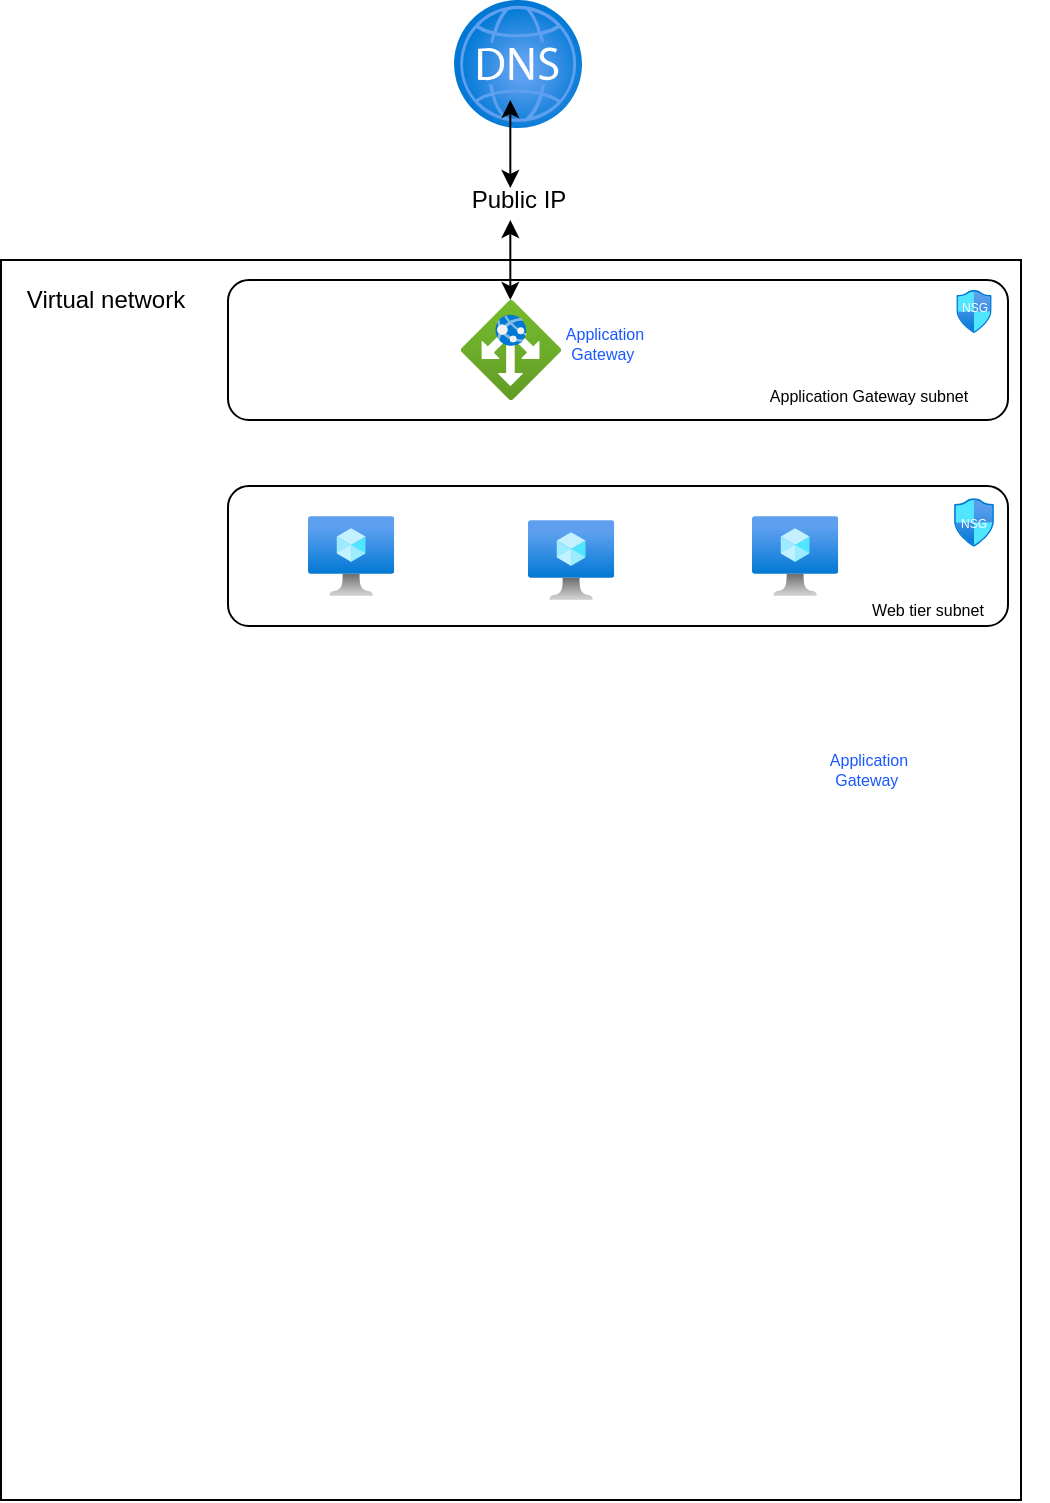 <mxfile version="22.1.4" type="github">
  <diagram name="Page-1" id="0tuvZ3qi_EI6zNcrVfV1">
    <mxGraphModel dx="597" dy="328" grid="1" gridSize="10" guides="1" tooltips="1" connect="1" arrows="1" fold="1" page="1" pageScale="1" pageWidth="850" pageHeight="1100" math="0" shadow="0">
      <root>
        <mxCell id="0" />
        <mxCell id="1" parent="0" />
        <mxCell id="DGcHAvY0q1lEoWBr3_zi-3" value="" style="image;aspect=fixed;html=1;points=[];align=center;fontSize=12;image=img/lib/azure2/networking/DNS_Zones.svg;labelBackgroundColor=none;" vertex="1" parent="1">
          <mxGeometry x="233" y="20" width="64" height="64" as="geometry" />
        </mxCell>
        <mxCell id="DGcHAvY0q1lEoWBr3_zi-5" value="" style="rounded=0;whiteSpace=wrap;html=1;movable=0;resizable=0;rotatable=0;deletable=0;editable=0;locked=1;connectable=0;labelBackgroundColor=none;" vertex="1" parent="1">
          <mxGeometry x="6.5" y="150" width="510" height="620" as="geometry" />
        </mxCell>
        <mxCell id="DGcHAvY0q1lEoWBr3_zi-9" value="" style="endArrow=classic;startArrow=classic;html=1;rounded=0;labelBackgroundColor=none;fontColor=default;" edge="1" parent="1">
          <mxGeometry width="50" height="50" relative="1" as="geometry">
            <mxPoint x="261.16" y="114" as="sourcePoint" />
            <mxPoint x="261.16" y="70" as="targetPoint" />
            <Array as="points">
              <mxPoint x="261.16" y="90" />
            </Array>
          </mxGeometry>
        </mxCell>
        <mxCell id="DGcHAvY0q1lEoWBr3_zi-11" value="Public IP" style="text;align=center;html=1;verticalAlign=middle;rounded=0;labelBackgroundColor=none;" vertex="1" parent="1">
          <mxGeometry x="237.5" y="110" width="55" height="20" as="geometry" />
        </mxCell>
        <mxCell id="DGcHAvY0q1lEoWBr3_zi-13" value="Virtual network" style="text;align=center;html=1;verticalAlign=middle;whiteSpace=wrap;rounded=0;labelBackgroundColor=none;" vertex="1" parent="1">
          <mxGeometry x="6.5" y="160" width="103.5" height="20" as="geometry" />
        </mxCell>
        <mxCell id="DGcHAvY0q1lEoWBr3_zi-20" value="" style="rounded=1;whiteSpace=wrap;html=1;" vertex="1" parent="1">
          <mxGeometry x="120" y="160" width="390" height="70" as="geometry" />
        </mxCell>
        <mxCell id="DGcHAvY0q1lEoWBr3_zi-10" value="" style="endArrow=classic;startArrow=classic;html=1;rounded=0;labelBackgroundColor=none;fontColor=default;" edge="1" parent="1">
          <mxGeometry width="50" height="50" relative="1" as="geometry">
            <mxPoint x="261.16" y="170" as="sourcePoint" />
            <mxPoint x="261.16" y="130" as="targetPoint" />
          </mxGeometry>
        </mxCell>
        <mxCell id="DGcHAvY0q1lEoWBr3_zi-21" value="Application Gateway subnet" style="text;align=center;html=1;verticalAlign=middle;rounded=0;fontColor=#000000;fontSize=8;labelBorderColor=#FFFFFF;" vertex="1" parent="1">
          <mxGeometry x="380" y="213" width="120" height="10" as="geometry" />
        </mxCell>
        <mxCell id="DGcHAvY0q1lEoWBr3_zi-22" value="Application Gateway&amp;nbsp;" style="text;align=center;html=1;verticalAlign=middle;whiteSpace=wrap;rounded=0;fontColor=#1957FF;fontSize=8;" vertex="1" parent="1">
          <mxGeometry x="270" y="186.5" width="77" height="10" as="geometry" />
        </mxCell>
        <mxCell id="DGcHAvY0q1lEoWBr3_zi-24" value="" style="image;aspect=fixed;html=1;points=[];align=center;fontSize=12;image=img/lib/azure2/networking/Application_Gateways.svg;" vertex="1" parent="1">
          <mxGeometry x="236.5" y="170" width="50" height="50" as="geometry" />
        </mxCell>
        <mxCell id="DGcHAvY0q1lEoWBr3_zi-25" value="" style="image;aspect=fixed;html=1;points=[];align=center;fontSize=12;image=img/lib/azure2/networking/Network_Security_Groups.svg;" vertex="1" parent="1">
          <mxGeometry x="484.15" y="165" width="17.7" height="21.5" as="geometry" />
        </mxCell>
        <mxCell id="DGcHAvY0q1lEoWBr3_zi-26" value="NSG" style="text;strokeColor=none;align=center;fillColor=none;html=1;verticalAlign=middle;whiteSpace=wrap;rounded=0;fontSize=6;fontColor=#FFFFFF;rotation=0;" vertex="1" parent="1">
          <mxGeometry x="465.5" y="160" width="55" height="28.29" as="geometry" />
        </mxCell>
        <mxCell id="DGcHAvY0q1lEoWBr3_zi-27" value="" style="rounded=1;whiteSpace=wrap;html=1;" vertex="1" parent="1">
          <mxGeometry x="120" y="263" width="390" height="70" as="geometry" />
        </mxCell>
        <mxCell id="DGcHAvY0q1lEoWBr3_zi-28" value="Web tier subnet" style="text;align=center;html=1;verticalAlign=middle;whiteSpace=wrap;rounded=0;fontColor=#000000;fontSize=8;" vertex="1" parent="1">
          <mxGeometry x="410" y="320" width="120" height="10" as="geometry" />
        </mxCell>
        <mxCell id="DGcHAvY0q1lEoWBr3_zi-29" value="Application Gateway&amp;nbsp;" style="text;align=center;html=1;verticalAlign=middle;whiteSpace=wrap;rounded=0;fontColor=#1957FF;fontSize=8;" vertex="1" parent="1">
          <mxGeometry x="401.5" y="400" width="77" height="10" as="geometry" />
        </mxCell>
        <mxCell id="DGcHAvY0q1lEoWBr3_zi-33" value="NSG" style="text;strokeColor=none;align=center;fillColor=none;html=1;verticalAlign=middle;whiteSpace=wrap;rounded=0;fontSize=8;fontColor=#FFFFFF;" vertex="1" parent="1">
          <mxGeometry x="456.5" y="273" width="53.5" height="27" as="geometry" />
        </mxCell>
        <mxCell id="DGcHAvY0q1lEoWBr3_zi-35" value="" style="image;aspect=fixed;html=1;points=[];align=center;fontSize=12;image=img/lib/azure2/networking/Network_Security_Groups.svg;" vertex="1" parent="1">
          <mxGeometry x="483" y="269.1" width="20" height="24.29" as="geometry" />
        </mxCell>
        <mxCell id="DGcHAvY0q1lEoWBr3_zi-37" value="NSG" style="text;strokeColor=none;align=center;fillColor=none;html=1;verticalAlign=middle;whiteSpace=wrap;rounded=0;fontSize=6;fontColor=#FFFFFF;" vertex="1" parent="1">
          <mxGeometry x="471.25" y="269.61" width="43.5" height="23.78" as="geometry" />
        </mxCell>
        <mxCell id="DGcHAvY0q1lEoWBr3_zi-38" style="edgeStyle=orthogonalEdgeStyle;rounded=0;orthogonalLoop=1;jettySize=auto;html=1;exitX=0.5;exitY=1;exitDx=0;exitDy=0;" edge="1" parent="1" source="DGcHAvY0q1lEoWBr3_zi-29" target="DGcHAvY0q1lEoWBr3_zi-29">
          <mxGeometry relative="1" as="geometry" />
        </mxCell>
        <object label="" id="DGcHAvY0q1lEoWBr3_zi-39">
          <mxCell style="image;aspect=fixed;html=1;points=[];align=center;fontSize=12;image=img/lib/azure2/compute/Virtual_Machine.svg;" vertex="1" parent="1">
            <mxGeometry x="160" y="278" width="43.13" height="40" as="geometry" />
          </mxCell>
        </object>
        <object label="" id="DGcHAvY0q1lEoWBr3_zi-40">
          <mxCell style="image;aspect=fixed;html=1;points=[];align=center;fontSize=12;image=img/lib/azure2/compute/Virtual_Machine.svg;" vertex="1" parent="1">
            <mxGeometry x="270" y="280" width="43.13" height="40" as="geometry" />
          </mxCell>
        </object>
        <object label="" id="DGcHAvY0q1lEoWBr3_zi-41">
          <mxCell style="image;aspect=fixed;html=1;points=[];align=center;fontSize=12;image=img/lib/azure2/compute/Virtual_Machine.svg;" vertex="1" parent="1">
            <mxGeometry x="382" y="278" width="43.13" height="40" as="geometry" />
          </mxCell>
        </object>
      </root>
    </mxGraphModel>
  </diagram>
</mxfile>
